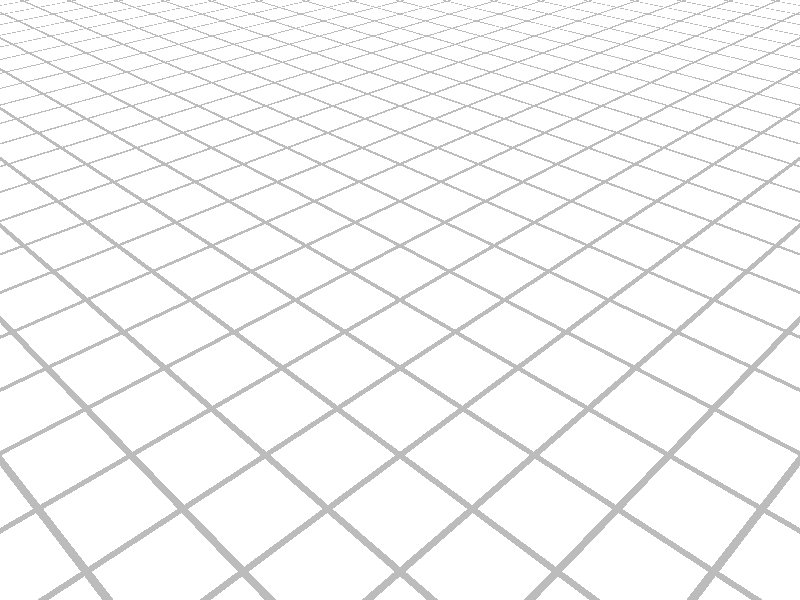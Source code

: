 // PoVRay 3.6 / 3.7 Scene File "grid01.pov"
// author: Friedrich A. Lohmueller, Oct-2004/Aug-2009 /Feb-2011
// email: Friedrich.Lohmueller_at_t-online.de
// homepage: http://www.f-lohmueller.de
//------------------------------------------------------------------------
#version 3.6; // 3.7;
global_settings{assumed_gamma 1.0} 
#default{ finish{ ambient 0.1 diffuse 0.9 }} 
//------------------------------------------------------------------------
#include "colors.inc"
#include "textures.inc"
#include "glass.inc"
#include "metals.inc"
#include "golds.inc"
#include "stones.inc"
#include "woods.inc"
#include "shapes.inc"
#include "shapes2.inc"
#include "functions.inc"
#include "math.inc"
#include "transforms.inc"
//------------------------------------------------------------------------
#declare Camera_0 = camera {/*ultra_wide_angle*/ angle 35      // front view
                            location  <0.0 , 2.5 ,-4.0>
                            right     x*image_width/image_height
                            look_at   <0.0 , 0.0 , 0.0>}
#declare Camera_1 = camera {/*ultra_wide_angle*/ angle 55   // diagonal view
                            location  <3.0 ,3 ,-3.0>
                            right     x*image_width/image_height
                            look_at   <0.0 , 0.0 , 0.0>}
#declare Camera_2 = camera {/*ultra_wide_angle*/ angle 90  //right side view
                            location  <3.0 , 1.0 , 0.0>
                            right     x*image_width/image_height
                            look_at   <0.0 , 1.0 , 0.0>}
#declare Camera_3 = camera {/*ultra_wide_angle*/ angle 90        // top view
                            location  <0.0 , 3.0 ,-0.001>
                            right     x*image_width/image_height
                            look_at   <0.0 , 1.0 , 0.0>}
camera{Camera_1}
//------------------------------------------------------------------------
// sun -------------------------------------------------------------------
light_source{<1500,2500,-2500> color White}
// sky -------------------------------------------------------------------
sky_sphere{ pigment{ gradient <0,1,0>
                     color_map{ [0   color rgb<1,1,1>         ]//White
                                [0.4 color rgb<0.14,0.14,0.56>]//~Navy
                                [0.6 color rgb<0.14,0.14,0.56>]//~Navy
                                [1.0 color rgb<1,1,1>         ]//White
                              }
                     scale 2 }
           } // end of sky_sphere 
//------------------------------------------------------------------------
fog { fog_type   2
      distance   10
      color     rgb<1,0.8,0.3> 
      fog_offset 0.1
      fog_alt    1.0
      turbulence 1.8
    }

//------------------------------ the Axes --------------------------------
//------------------------------------------------------------------------
#macro Axis_( AxisLen, Dark_Texture,Light_Texture) 
 union{
    cylinder { <0,-AxisLen,0>,<0,AxisLen,0>,0.05
               texture{checker texture{Dark_Texture } 
                               texture{Light_Texture}
                       translate<0.1,0,0.1>}
             }
    cone{<0,AxisLen,0>,0.2,<0,AxisLen+0.7,0>,0
          texture{Dark_Texture}
         }
     } // end of union                   
#end // of macro "Axis()"
//------------------------------------------------------------------------
#macro AxisXYZ( AxisLenX, AxisLenY, AxisLenZ, Tex_Dark, Tex_Light)
//--------------------- drawing of 3 Axes --------------------------------
union{
#if (AxisLenX != 0)
 object { Axis_(AxisLenX, Tex_Dark, Tex_Light)   rotate< 0,0,-90>}// x-Axis
 text   { ttf "arial.ttf",  "x",  0.15,  0  texture{Tex_Dark} 
          scale 0.5 translate <AxisLenX+0.05,0.4,-0.10>}
#end // of #if 
#if (AxisLenY != 0)
 object { Axis_(AxisLenY, Tex_Dark, Tex_Light)   rotate< 0,0,  0>}// y-Axis
 text   { ttf "arial.ttf",  "y",  0.15,  0  texture{Tex_Dark}    
           scale 0.5 translate <-0.75,AxisLenY+0.50,-0.10>}
#end // of #if 
#if (AxisLenZ != 0)
 object { Axis_(AxisLenZ, Tex_Dark, Tex_Light)   rotate<90,0,  0>}// z-Axis
 text   { ttf "arial.ttf",  "z",  0.15,  0  texture{Tex_Dark}
               scale 0.5 translate <-0.75,0.2,AxisLenZ+0.10>}
#end // of #if 
} // end of union
#end// of macro "AxisXYZ( ... )"
//------------------------------------------------------------------------

#declare Texture_A_Dark  = texture {
                               pigment{ color rgb<1,0.45,0>}
                               finish { phong 1}
                             }
#declare Texture_A_Light = texture { 
                               pigment{ color rgb<1,1,1>}
                               finish { phong 1}
                             }

//object{ AxisXYZ( 4.5, 3.0, 5, Texture_A_Dark, Texture_A_Light)}
//-------------------------------------------------- end of coordinate axes


// ground -----------------------------------------------------------------
//---------------------------------<<< settings of squared plane dimensions
#declare RasterScale = 1.0;
#declare RasterHalfLine  = 0.025;  
#declare RasterHalfLineZ = 0.025; 
#declare RasterLine_Pigment = <1,1,1,0>*0.5; 
//-------------------------------------------------------------------------
#macro Raster(RScale, HLine) 
       pigment{ gradient x scale RScale
                color_map{[0.000   color rgbt RasterLine_Pigment]
                          [0+HLine color rgbt RasterLine_Pigment]
                          [0+HLine color rgbt<1,1,1,1>]
                          [1-HLine color rgbt<1,1,1,1>]
                          [1-HLine color rgbt RasterLine_Pigment]
                          [1.000   color rgbt RasterLine_Pigment]} }
 #end// of Raster(RScale, HLine)-macro    
//-------------------------------------------------------------------------
    

//-------------------------------------------------------------------------
#macro Grid_Plane ( RasterScale,
                    RasterHalfLine,
                    Background_pigment
                  ) //----------------
plane{<0,1,0>, 0
       //layered textures!!!!
      texture{ Background_pigment
             } //  base color
      texture{ Raster(RasterScale,
                      RasterHalfLine)
             } // 2nd layer
      texture{ Raster(RasterScale,
                      RasterHalfLine)
               rotate<0,90,0>
             } // 3rd layer
     } // end of plane
#end // end of macro "Grid(...)"
//-------------------------------------------------------------------------
// use it:
object{ Grid_Plane ( 0.50,0.035,
                     pigment{color rgb<1,1,1>*1.3}
                   ) // 
        rotate <0,0,0>
        translate< 0,0,0> 
      }
//------------------------------------------------ end of squared plane XZ
//--------------------------------------------------------------------------
//---------------------------- objects in scene ----------------------------
//--------------------------------------------------------------------------


